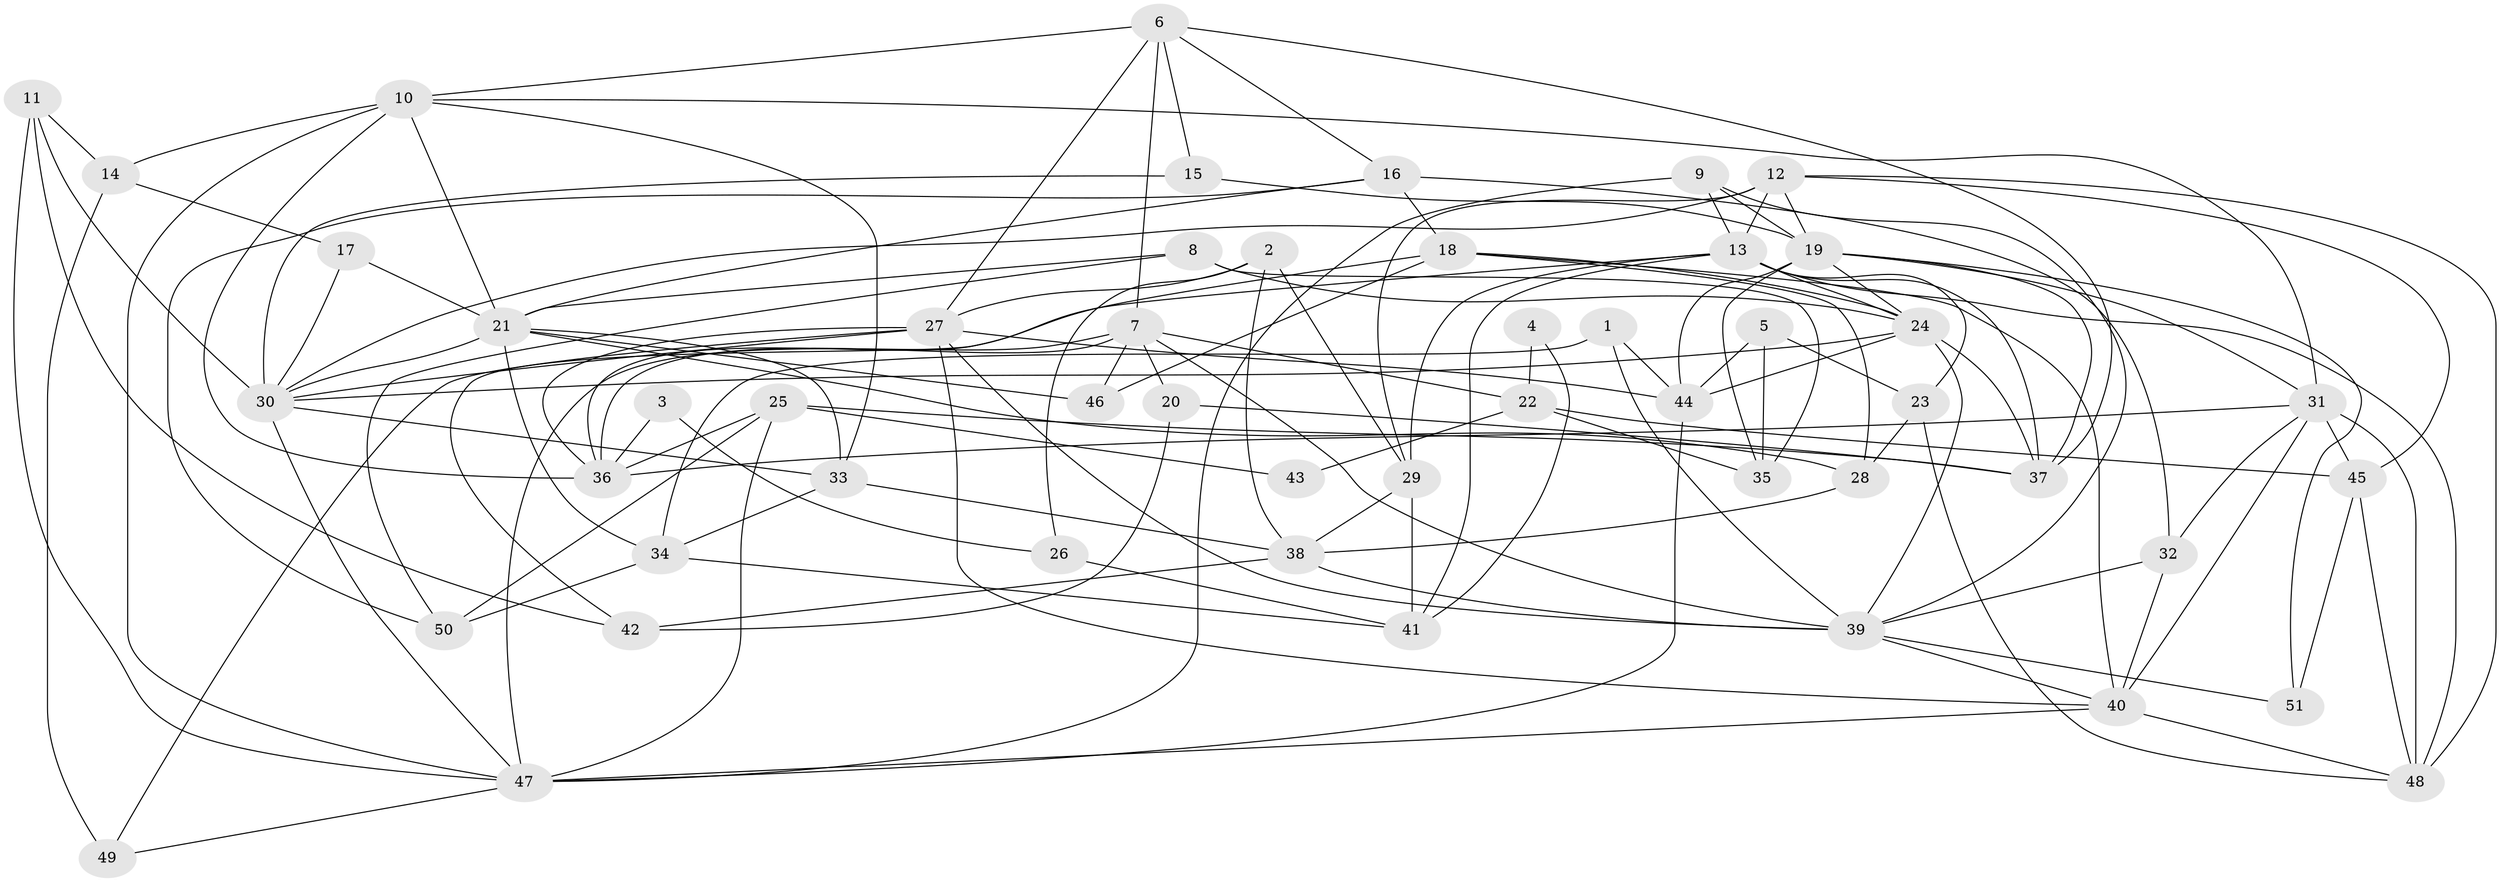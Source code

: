 // original degree distribution, {2: 0.1188118811881188, 3: 0.2871287128712871, 4: 0.24752475247524752, 5: 0.22772277227722773, 6: 0.0594059405940594, 7: 0.0594059405940594}
// Generated by graph-tools (version 1.1) at 2025/37/03/04/25 23:37:00]
// undirected, 51 vertices, 132 edges
graph export_dot {
  node [color=gray90,style=filled];
  1;
  2;
  3;
  4;
  5;
  6;
  7;
  8;
  9;
  10;
  11;
  12;
  13;
  14;
  15;
  16;
  17;
  18;
  19;
  20;
  21;
  22;
  23;
  24;
  25;
  26;
  27;
  28;
  29;
  30;
  31;
  32;
  33;
  34;
  35;
  36;
  37;
  38;
  39;
  40;
  41;
  42;
  43;
  44;
  45;
  46;
  47;
  48;
  49;
  50;
  51;
  1 -- 34 [weight=1.0];
  1 -- 39 [weight=1.0];
  1 -- 44 [weight=1.0];
  2 -- 26 [weight=1.0];
  2 -- 27 [weight=1.0];
  2 -- 29 [weight=1.0];
  2 -- 38 [weight=1.0];
  3 -- 26 [weight=1.0];
  3 -- 36 [weight=1.0];
  4 -- 22 [weight=1.0];
  4 -- 41 [weight=2.0];
  5 -- 23 [weight=1.0];
  5 -- 35 [weight=1.0];
  5 -- 44 [weight=2.0];
  6 -- 7 [weight=1.0];
  6 -- 10 [weight=1.0];
  6 -- 15 [weight=1.0];
  6 -- 16 [weight=1.0];
  6 -- 27 [weight=1.0];
  6 -- 37 [weight=1.0];
  7 -- 20 [weight=1.0];
  7 -- 22 [weight=1.0];
  7 -- 36 [weight=1.0];
  7 -- 39 [weight=1.0];
  7 -- 46 [weight=1.0];
  7 -- 47 [weight=1.0];
  8 -- 21 [weight=1.0];
  8 -- 24 [weight=1.0];
  8 -- 35 [weight=1.0];
  8 -- 50 [weight=1.0];
  9 -- 13 [weight=1.0];
  9 -- 19 [weight=1.0];
  9 -- 39 [weight=1.0];
  9 -- 47 [weight=1.0];
  10 -- 14 [weight=1.0];
  10 -- 21 [weight=1.0];
  10 -- 31 [weight=1.0];
  10 -- 33 [weight=1.0];
  10 -- 36 [weight=1.0];
  10 -- 47 [weight=1.0];
  11 -- 14 [weight=1.0];
  11 -- 30 [weight=1.0];
  11 -- 42 [weight=1.0];
  11 -- 47 [weight=1.0];
  12 -- 13 [weight=1.0];
  12 -- 19 [weight=1.0];
  12 -- 29 [weight=3.0];
  12 -- 30 [weight=1.0];
  12 -- 45 [weight=1.0];
  12 -- 48 [weight=1.0];
  13 -- 23 [weight=1.0];
  13 -- 24 [weight=1.0];
  13 -- 29 [weight=1.0];
  13 -- 37 [weight=1.0];
  13 -- 41 [weight=1.0];
  13 -- 42 [weight=1.0];
  13 -- 48 [weight=1.0];
  14 -- 17 [weight=1.0];
  14 -- 49 [weight=2.0];
  15 -- 19 [weight=1.0];
  15 -- 30 [weight=1.0];
  16 -- 18 [weight=2.0];
  16 -- 21 [weight=1.0];
  16 -- 32 [weight=1.0];
  16 -- 50 [weight=1.0];
  17 -- 21 [weight=1.0];
  17 -- 30 [weight=1.0];
  18 -- 24 [weight=1.0];
  18 -- 28 [weight=1.0];
  18 -- 36 [weight=1.0];
  18 -- 40 [weight=1.0];
  18 -- 46 [weight=1.0];
  19 -- 24 [weight=1.0];
  19 -- 31 [weight=1.0];
  19 -- 35 [weight=1.0];
  19 -- 37 [weight=1.0];
  19 -- 44 [weight=1.0];
  19 -- 51 [weight=1.0];
  20 -- 37 [weight=1.0];
  20 -- 42 [weight=1.0];
  21 -- 28 [weight=1.0];
  21 -- 30 [weight=1.0];
  21 -- 33 [weight=1.0];
  21 -- 34 [weight=1.0];
  21 -- 46 [weight=1.0];
  22 -- 35 [weight=1.0];
  22 -- 43 [weight=1.0];
  22 -- 45 [weight=2.0];
  23 -- 28 [weight=1.0];
  23 -- 48 [weight=1.0];
  24 -- 30 [weight=1.0];
  24 -- 37 [weight=1.0];
  24 -- 39 [weight=1.0];
  24 -- 44 [weight=1.0];
  25 -- 36 [weight=1.0];
  25 -- 37 [weight=1.0];
  25 -- 43 [weight=1.0];
  25 -- 47 [weight=1.0];
  25 -- 50 [weight=1.0];
  26 -- 41 [weight=3.0];
  27 -- 30 [weight=1.0];
  27 -- 36 [weight=1.0];
  27 -- 39 [weight=1.0];
  27 -- 40 [weight=1.0];
  27 -- 44 [weight=1.0];
  27 -- 49 [weight=1.0];
  28 -- 38 [weight=1.0];
  29 -- 38 [weight=2.0];
  29 -- 41 [weight=4.0];
  30 -- 33 [weight=1.0];
  30 -- 47 [weight=1.0];
  31 -- 32 [weight=1.0];
  31 -- 36 [weight=1.0];
  31 -- 40 [weight=1.0];
  31 -- 45 [weight=1.0];
  31 -- 48 [weight=2.0];
  32 -- 39 [weight=1.0];
  32 -- 40 [weight=1.0];
  33 -- 34 [weight=2.0];
  33 -- 38 [weight=1.0];
  34 -- 41 [weight=1.0];
  34 -- 50 [weight=2.0];
  38 -- 39 [weight=2.0];
  38 -- 42 [weight=1.0];
  39 -- 40 [weight=1.0];
  39 -- 51 [weight=1.0];
  40 -- 47 [weight=1.0];
  40 -- 48 [weight=1.0];
  44 -- 47 [weight=1.0];
  45 -- 48 [weight=1.0];
  45 -- 51 [weight=1.0];
  47 -- 49 [weight=1.0];
}
